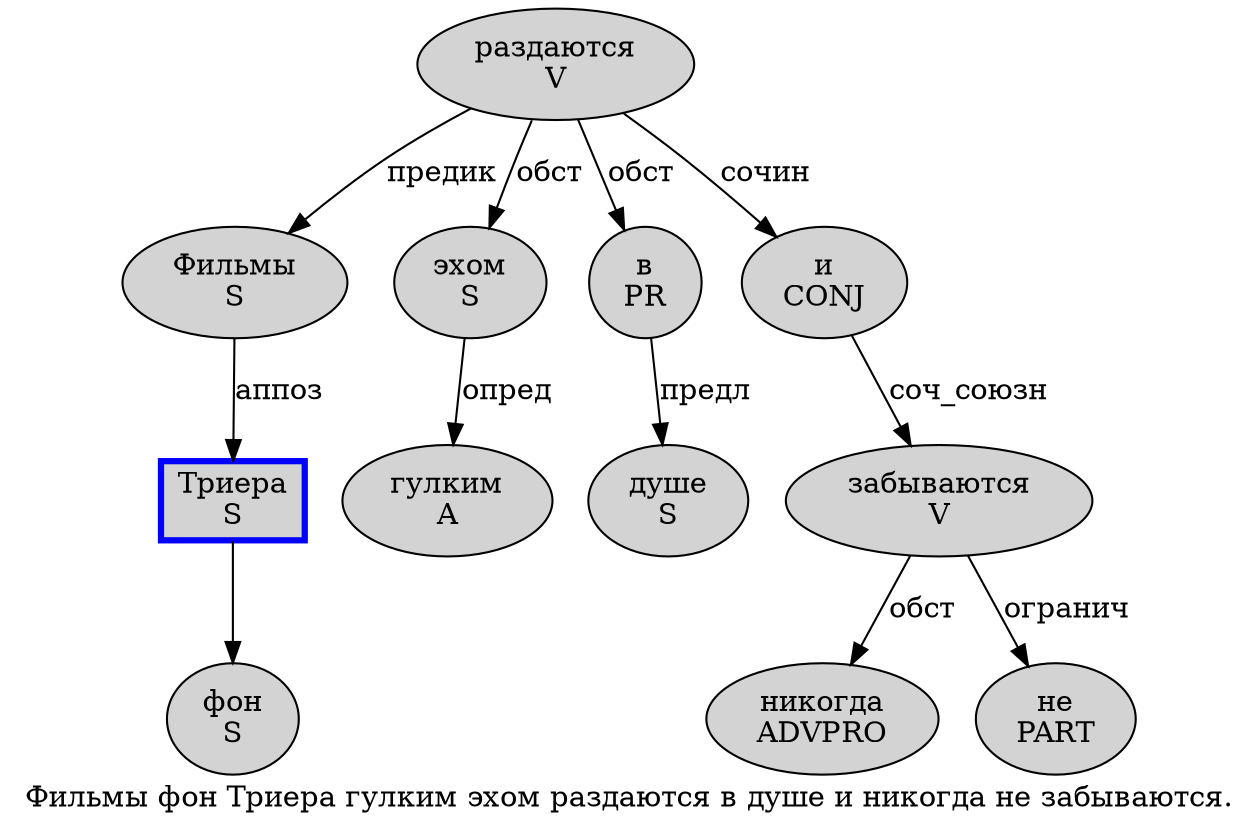 digraph SENTENCE_295 {
	graph [label="Фильмы фон Триера гулким эхом раздаются в душе и никогда не забываются."]
	node [style=filled]
		0 [label="Фильмы
S" color="" fillcolor=lightgray penwidth=1 shape=ellipse]
		1 [label="фон
S" color="" fillcolor=lightgray penwidth=1 shape=ellipse]
		2 [label="Триера
S" color=blue fillcolor=lightgray penwidth=3 shape=box]
		3 [label="гулким
A" color="" fillcolor=lightgray penwidth=1 shape=ellipse]
		4 [label="эхом
S" color="" fillcolor=lightgray penwidth=1 shape=ellipse]
		5 [label="раздаются
V" color="" fillcolor=lightgray penwidth=1 shape=ellipse]
		6 [label="в
PR" color="" fillcolor=lightgray penwidth=1 shape=ellipse]
		7 [label="душе
S" color="" fillcolor=lightgray penwidth=1 shape=ellipse]
		8 [label="и
CONJ" color="" fillcolor=lightgray penwidth=1 shape=ellipse]
		9 [label="никогда
ADVPRO" color="" fillcolor=lightgray penwidth=1 shape=ellipse]
		10 [label="не
PART" color="" fillcolor=lightgray penwidth=1 shape=ellipse]
		11 [label="забываются
V" color="" fillcolor=lightgray penwidth=1 shape=ellipse]
			0 -> 2 [label="аппоз"]
			4 -> 3 [label="опред"]
			11 -> 9 [label="обст"]
			11 -> 10 [label="огранич"]
			2 -> 1
			8 -> 11 [label="соч_союзн"]
			5 -> 0 [label="предик"]
			5 -> 4 [label="обст"]
			5 -> 6 [label="обст"]
			5 -> 8 [label="сочин"]
			6 -> 7 [label="предл"]
}